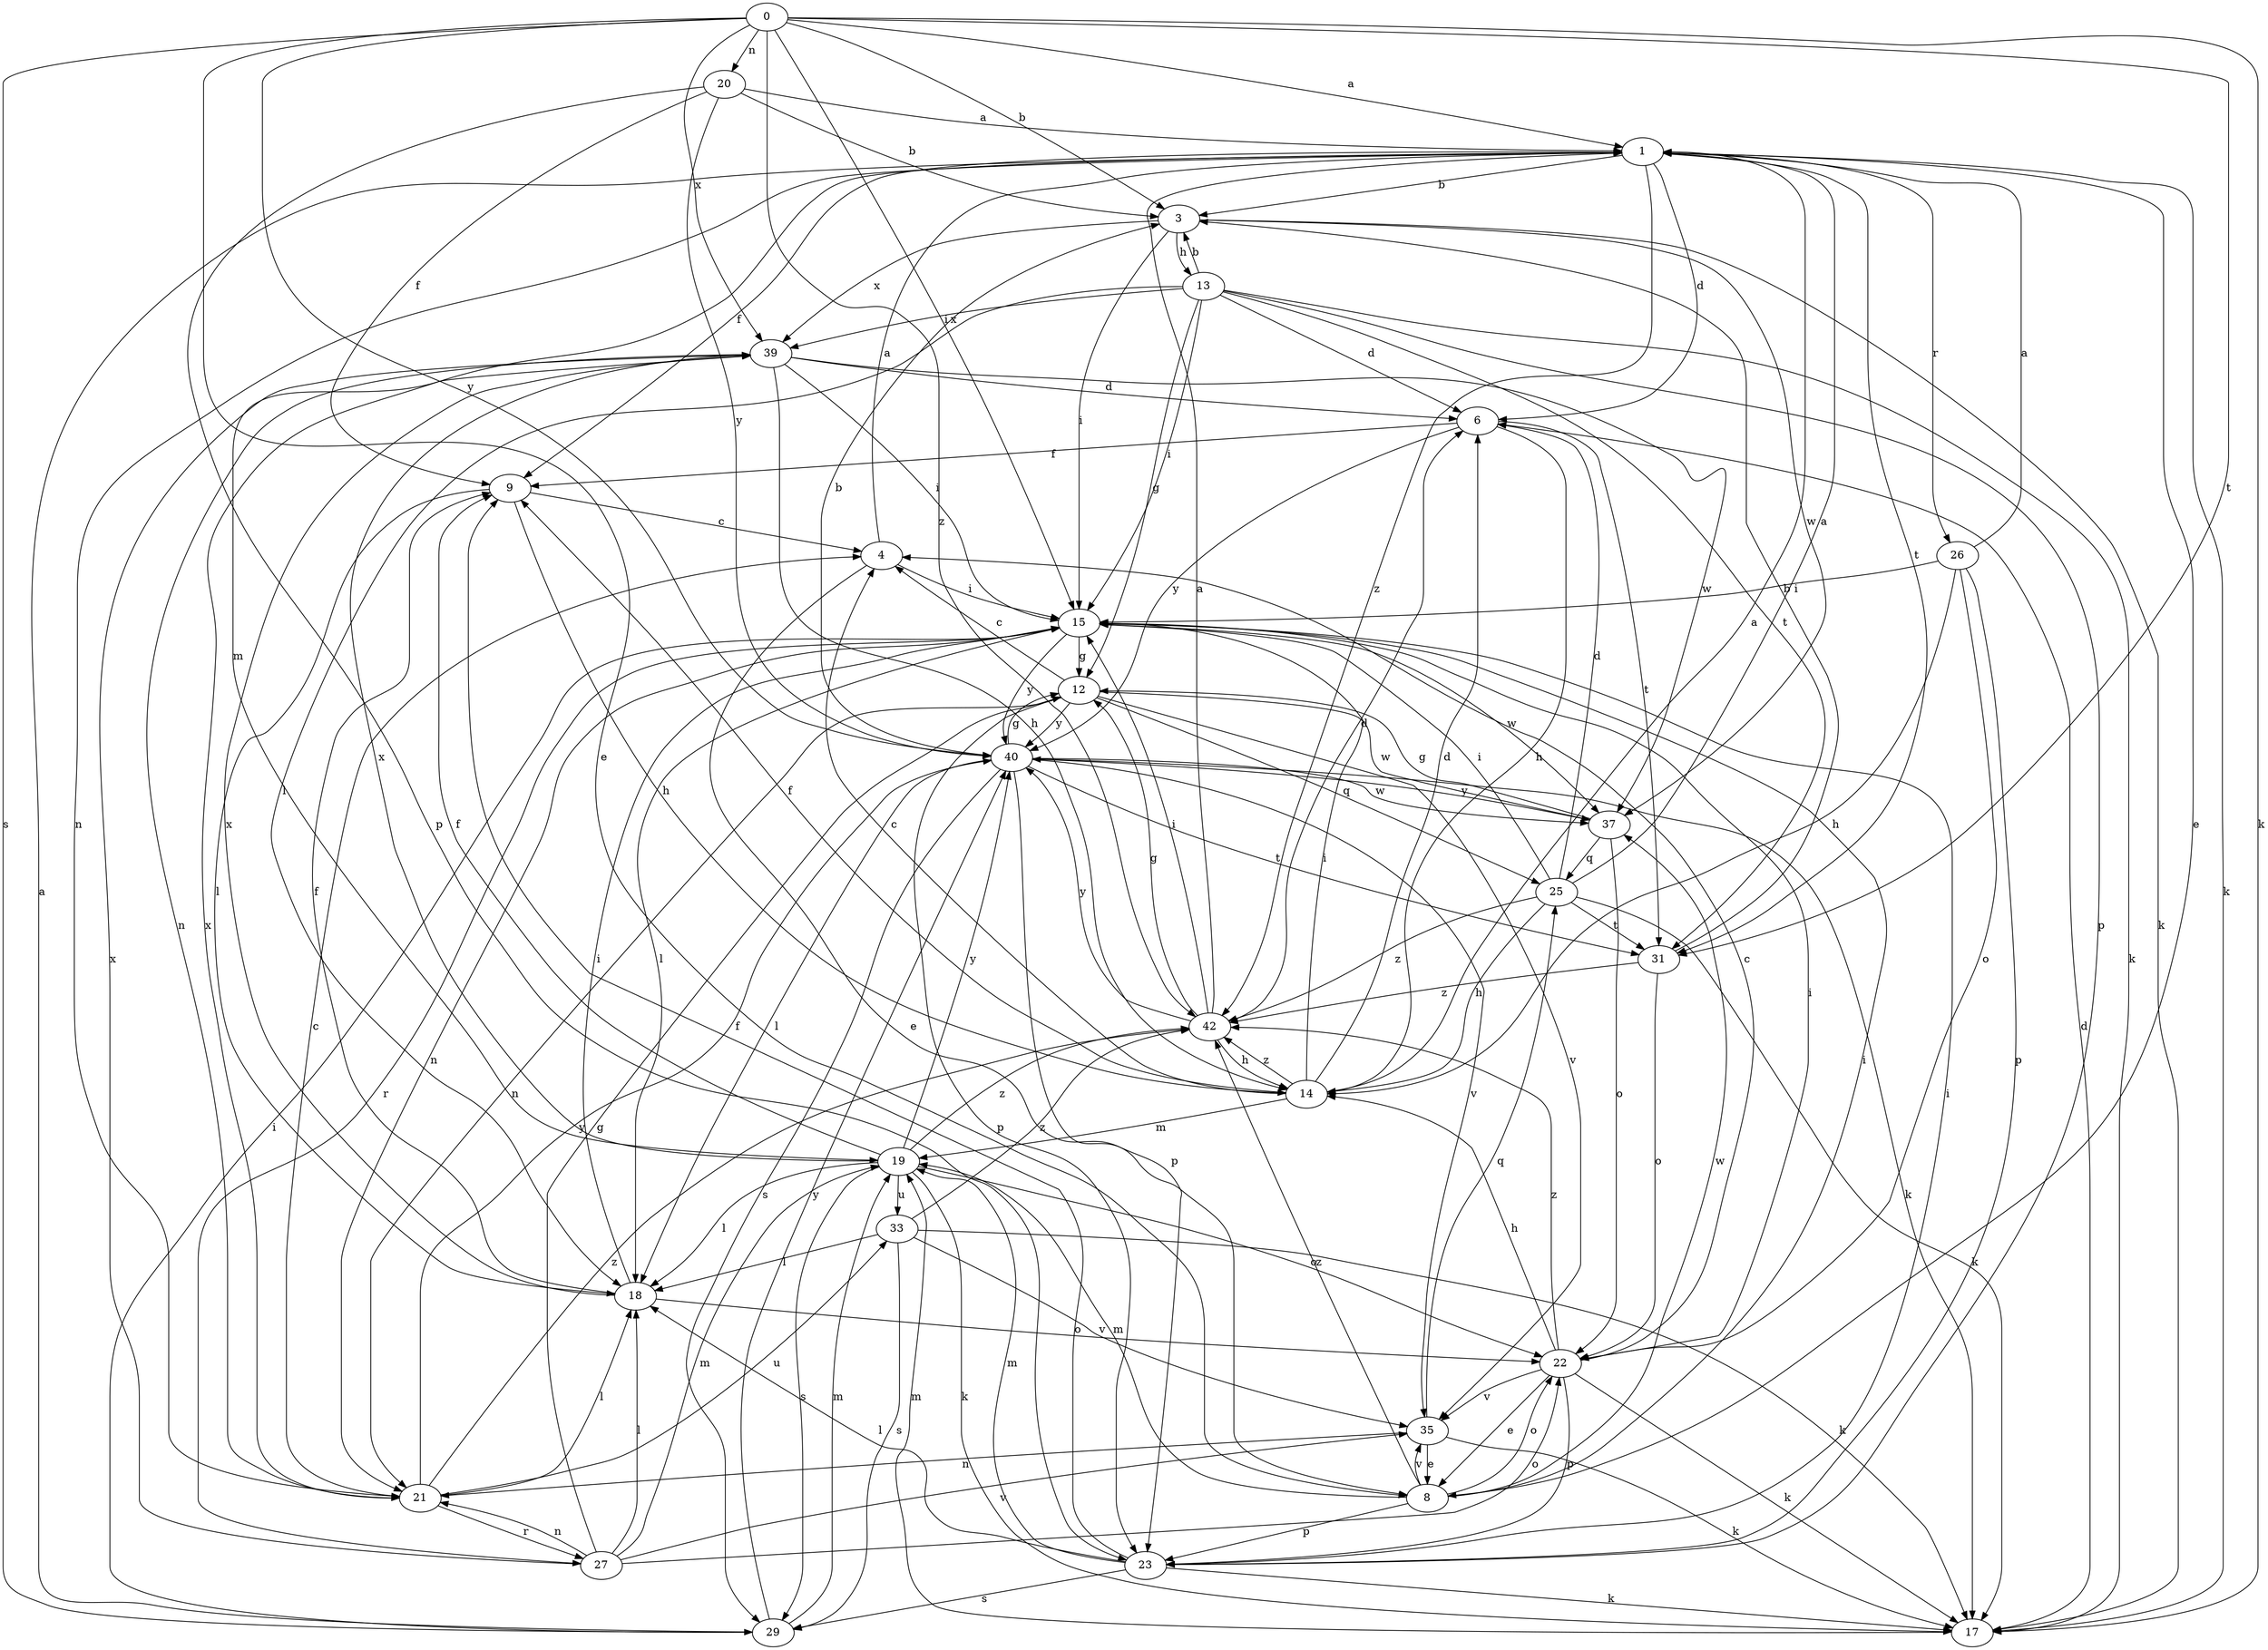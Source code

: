 strict digraph  {
0;
1;
3;
4;
6;
8;
9;
12;
13;
14;
15;
17;
18;
19;
20;
21;
22;
23;
25;
26;
27;
29;
31;
33;
35;
37;
39;
40;
42;
0 -> 1  [label=a];
0 -> 3  [label=b];
0 -> 8  [label=e];
0 -> 15  [label=i];
0 -> 17  [label=k];
0 -> 20  [label=n];
0 -> 29  [label=s];
0 -> 31  [label=t];
0 -> 39  [label=x];
0 -> 40  [label=y];
0 -> 42  [label=z];
1 -> 3  [label=b];
1 -> 6  [label=d];
1 -> 8  [label=e];
1 -> 9  [label=f];
1 -> 17  [label=k];
1 -> 19  [label=m];
1 -> 21  [label=n];
1 -> 26  [label=r];
1 -> 31  [label=t];
1 -> 42  [label=z];
3 -> 13  [label=h];
3 -> 15  [label=i];
3 -> 17  [label=k];
3 -> 37  [label=w];
3 -> 39  [label=x];
4 -> 1  [label=a];
4 -> 8  [label=e];
4 -> 15  [label=i];
6 -> 9  [label=f];
6 -> 14  [label=h];
6 -> 31  [label=t];
6 -> 40  [label=y];
8 -> 15  [label=i];
8 -> 19  [label=m];
8 -> 22  [label=o];
8 -> 23  [label=p];
8 -> 35  [label=v];
8 -> 37  [label=w];
8 -> 42  [label=z];
9 -> 4  [label=c];
9 -> 14  [label=h];
9 -> 18  [label=l];
12 -> 4  [label=c];
12 -> 21  [label=n];
12 -> 23  [label=p];
12 -> 25  [label=q];
12 -> 35  [label=v];
12 -> 37  [label=w];
12 -> 40  [label=y];
13 -> 3  [label=b];
13 -> 6  [label=d];
13 -> 12  [label=g];
13 -> 15  [label=i];
13 -> 17  [label=k];
13 -> 18  [label=l];
13 -> 23  [label=p];
13 -> 31  [label=t];
13 -> 39  [label=x];
14 -> 1  [label=a];
14 -> 4  [label=c];
14 -> 6  [label=d];
14 -> 9  [label=f];
14 -> 15  [label=i];
14 -> 19  [label=m];
14 -> 42  [label=z];
15 -> 12  [label=g];
15 -> 18  [label=l];
15 -> 21  [label=n];
15 -> 27  [label=r];
15 -> 37  [label=w];
15 -> 40  [label=y];
17 -> 6  [label=d];
17 -> 19  [label=m];
18 -> 9  [label=f];
18 -> 15  [label=i];
18 -> 22  [label=o];
18 -> 39  [label=x];
19 -> 9  [label=f];
19 -> 17  [label=k];
19 -> 18  [label=l];
19 -> 22  [label=o];
19 -> 29  [label=s];
19 -> 33  [label=u];
19 -> 39  [label=x];
19 -> 40  [label=y];
19 -> 42  [label=z];
20 -> 1  [label=a];
20 -> 3  [label=b];
20 -> 9  [label=f];
20 -> 23  [label=p];
20 -> 40  [label=y];
21 -> 4  [label=c];
21 -> 18  [label=l];
21 -> 27  [label=r];
21 -> 33  [label=u];
21 -> 39  [label=x];
21 -> 40  [label=y];
21 -> 42  [label=z];
22 -> 4  [label=c];
22 -> 8  [label=e];
22 -> 14  [label=h];
22 -> 15  [label=i];
22 -> 17  [label=k];
22 -> 23  [label=p];
22 -> 35  [label=v];
22 -> 42  [label=z];
23 -> 9  [label=f];
23 -> 15  [label=i];
23 -> 17  [label=k];
23 -> 18  [label=l];
23 -> 19  [label=m];
23 -> 29  [label=s];
25 -> 1  [label=a];
25 -> 6  [label=d];
25 -> 14  [label=h];
25 -> 15  [label=i];
25 -> 17  [label=k];
25 -> 31  [label=t];
25 -> 42  [label=z];
26 -> 1  [label=a];
26 -> 14  [label=h];
26 -> 15  [label=i];
26 -> 22  [label=o];
26 -> 23  [label=p];
27 -> 12  [label=g];
27 -> 18  [label=l];
27 -> 19  [label=m];
27 -> 21  [label=n];
27 -> 22  [label=o];
27 -> 35  [label=v];
27 -> 39  [label=x];
29 -> 1  [label=a];
29 -> 15  [label=i];
29 -> 19  [label=m];
29 -> 40  [label=y];
31 -> 3  [label=b];
31 -> 22  [label=o];
31 -> 42  [label=z];
33 -> 17  [label=k];
33 -> 18  [label=l];
33 -> 29  [label=s];
33 -> 35  [label=v];
33 -> 42  [label=z];
35 -> 8  [label=e];
35 -> 17  [label=k];
35 -> 21  [label=n];
35 -> 25  [label=q];
37 -> 12  [label=g];
37 -> 22  [label=o];
37 -> 25  [label=q];
37 -> 40  [label=y];
39 -> 6  [label=d];
39 -> 14  [label=h];
39 -> 15  [label=i];
39 -> 21  [label=n];
39 -> 37  [label=w];
40 -> 3  [label=b];
40 -> 12  [label=g];
40 -> 17  [label=k];
40 -> 18  [label=l];
40 -> 23  [label=p];
40 -> 29  [label=s];
40 -> 31  [label=t];
40 -> 35  [label=v];
40 -> 37  [label=w];
42 -> 1  [label=a];
42 -> 6  [label=d];
42 -> 12  [label=g];
42 -> 14  [label=h];
42 -> 15  [label=i];
42 -> 40  [label=y];
}
